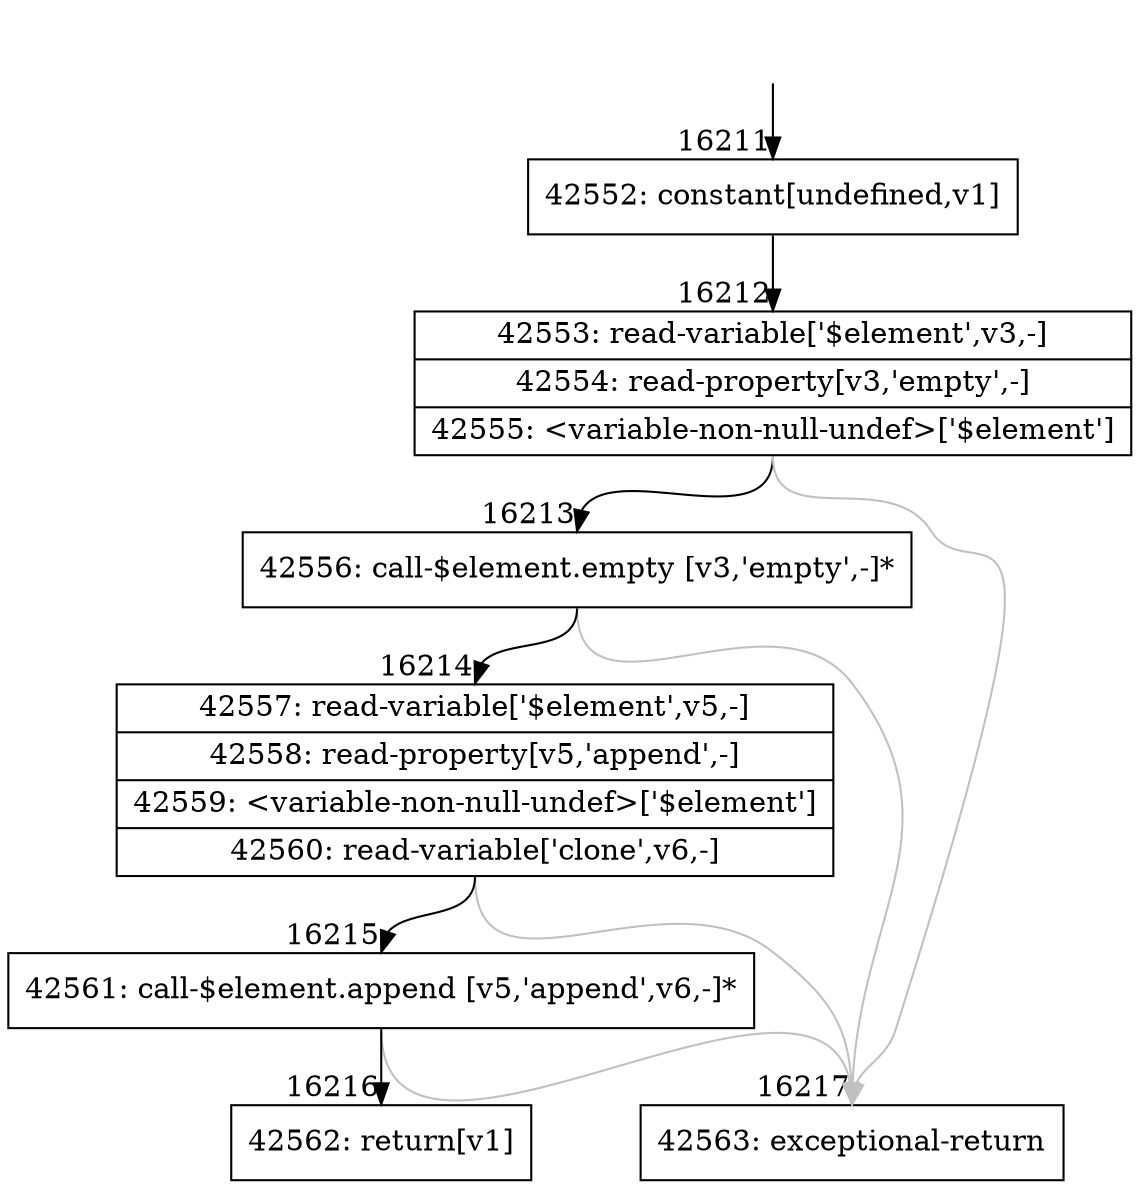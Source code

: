 digraph {
rankdir="TD"
BB_entry1304[shape=none,label=""];
BB_entry1304 -> BB16211 [tailport=s, headport=n, headlabel="    16211"]
BB16211 [shape=record label="{42552: constant[undefined,v1]}" ] 
BB16211 -> BB16212 [tailport=s, headport=n, headlabel="      16212"]
BB16212 [shape=record label="{42553: read-variable['$element',v3,-]|42554: read-property[v3,'empty',-]|42555: \<variable-non-null-undef\>['$element']}" ] 
BB16212 -> BB16213 [tailport=s, headport=n, headlabel="      16213"]
BB16212 -> BB16217 [tailport=s, headport=n, color=gray, headlabel="      16217"]
BB16213 [shape=record label="{42556: call-$element.empty [v3,'empty',-]*}" ] 
BB16213 -> BB16214 [tailport=s, headport=n, headlabel="      16214"]
BB16213 -> BB16217 [tailport=s, headport=n, color=gray]
BB16214 [shape=record label="{42557: read-variable['$element',v5,-]|42558: read-property[v5,'append',-]|42559: \<variable-non-null-undef\>['$element']|42560: read-variable['clone',v6,-]}" ] 
BB16214 -> BB16215 [tailport=s, headport=n, headlabel="      16215"]
BB16214 -> BB16217 [tailport=s, headport=n, color=gray]
BB16215 [shape=record label="{42561: call-$element.append [v5,'append',v6,-]*}" ] 
BB16215 -> BB16216 [tailport=s, headport=n, headlabel="      16216"]
BB16215 -> BB16217 [tailport=s, headport=n, color=gray]
BB16216 [shape=record label="{42562: return[v1]}" ] 
BB16217 [shape=record label="{42563: exceptional-return}" ] 
//#$~ 27882
}
